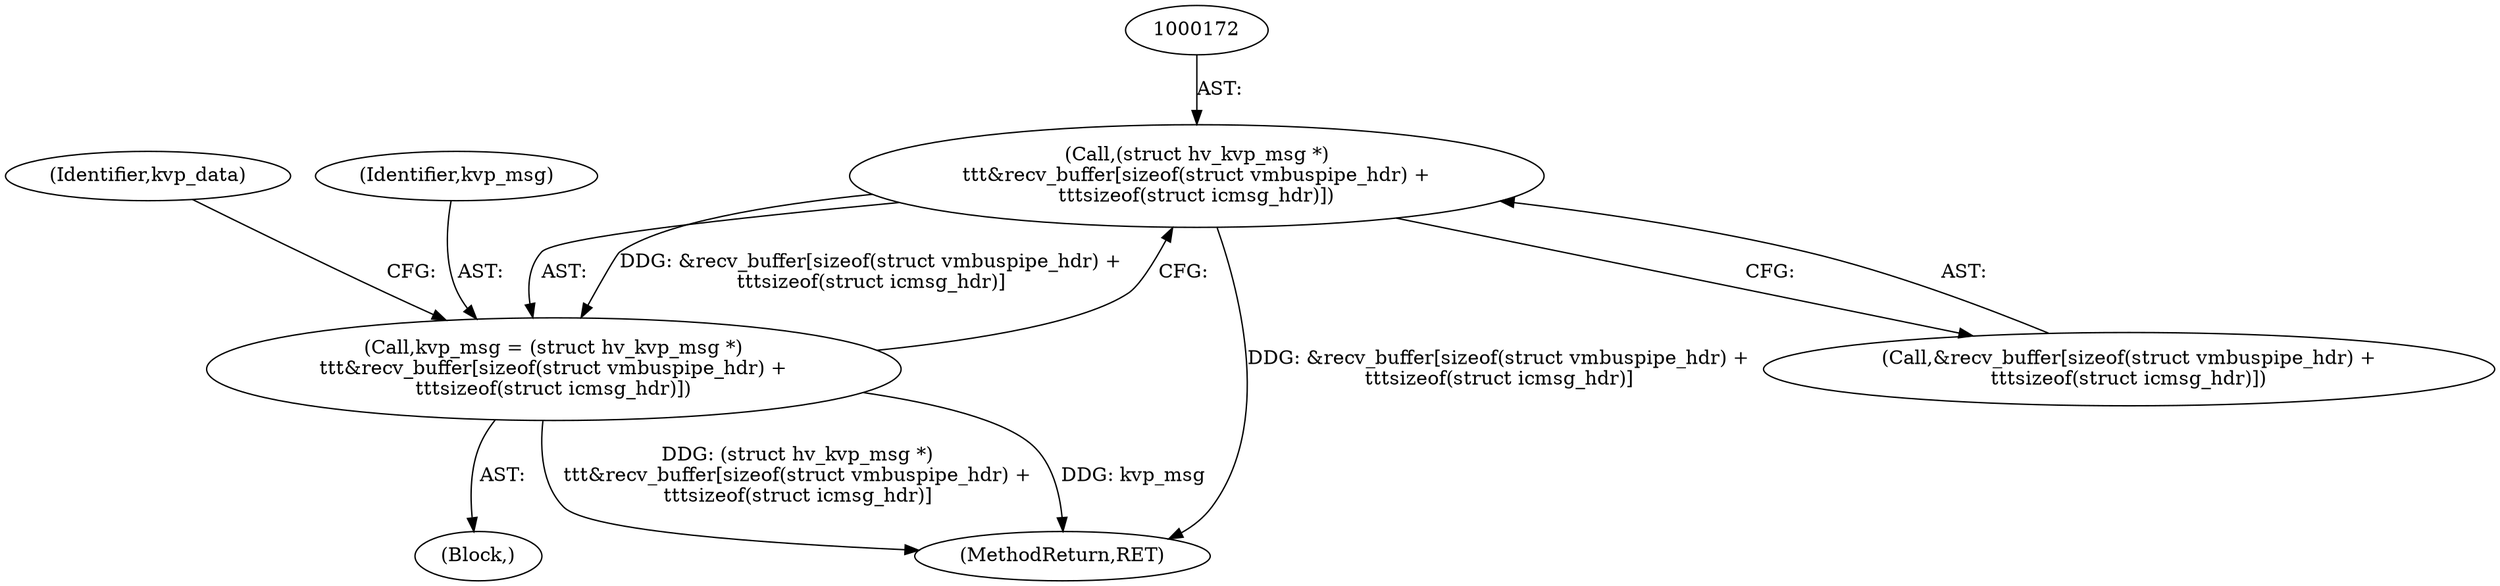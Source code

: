 digraph "0_linux_0720a06a7518c9d0c0125bd5d1f3b6264c55c3dd@array" {
"1000171" [label="(Call,(struct hv_kvp_msg *)\n\t\t\t&recv_buffer[sizeof(struct vmbuspipe_hdr) +\n\t\t\tsizeof(struct icmsg_hdr)])"];
"1000169" [label="(Call,kvp_msg = (struct hv_kvp_msg *)\n\t\t\t&recv_buffer[sizeof(struct vmbuspipe_hdr) +\n\t\t\tsizeof(struct icmsg_hdr)])"];
"1000114" [label="(Block,)"];
"1000182" [label="(Identifier,kvp_data)"];
"1000170" [label="(Identifier,kvp_msg)"];
"1000282" [label="(MethodReturn,RET)"];
"1000173" [label="(Call,&recv_buffer[sizeof(struct vmbuspipe_hdr) +\n\t\t\tsizeof(struct icmsg_hdr)])"];
"1000169" [label="(Call,kvp_msg = (struct hv_kvp_msg *)\n\t\t\t&recv_buffer[sizeof(struct vmbuspipe_hdr) +\n\t\t\tsizeof(struct icmsg_hdr)])"];
"1000171" [label="(Call,(struct hv_kvp_msg *)\n\t\t\t&recv_buffer[sizeof(struct vmbuspipe_hdr) +\n\t\t\tsizeof(struct icmsg_hdr)])"];
"1000171" -> "1000169"  [label="AST: "];
"1000171" -> "1000173"  [label="CFG: "];
"1000172" -> "1000171"  [label="AST: "];
"1000173" -> "1000171"  [label="AST: "];
"1000169" -> "1000171"  [label="CFG: "];
"1000171" -> "1000282"  [label="DDG: &recv_buffer[sizeof(struct vmbuspipe_hdr) +\n\t\t\tsizeof(struct icmsg_hdr)]"];
"1000171" -> "1000169"  [label="DDG: &recv_buffer[sizeof(struct vmbuspipe_hdr) +\n\t\t\tsizeof(struct icmsg_hdr)]"];
"1000169" -> "1000114"  [label="AST: "];
"1000170" -> "1000169"  [label="AST: "];
"1000182" -> "1000169"  [label="CFG: "];
"1000169" -> "1000282"  [label="DDG: (struct hv_kvp_msg *)\n\t\t\t&recv_buffer[sizeof(struct vmbuspipe_hdr) +\n\t\t\tsizeof(struct icmsg_hdr)]"];
"1000169" -> "1000282"  [label="DDG: kvp_msg"];
}
